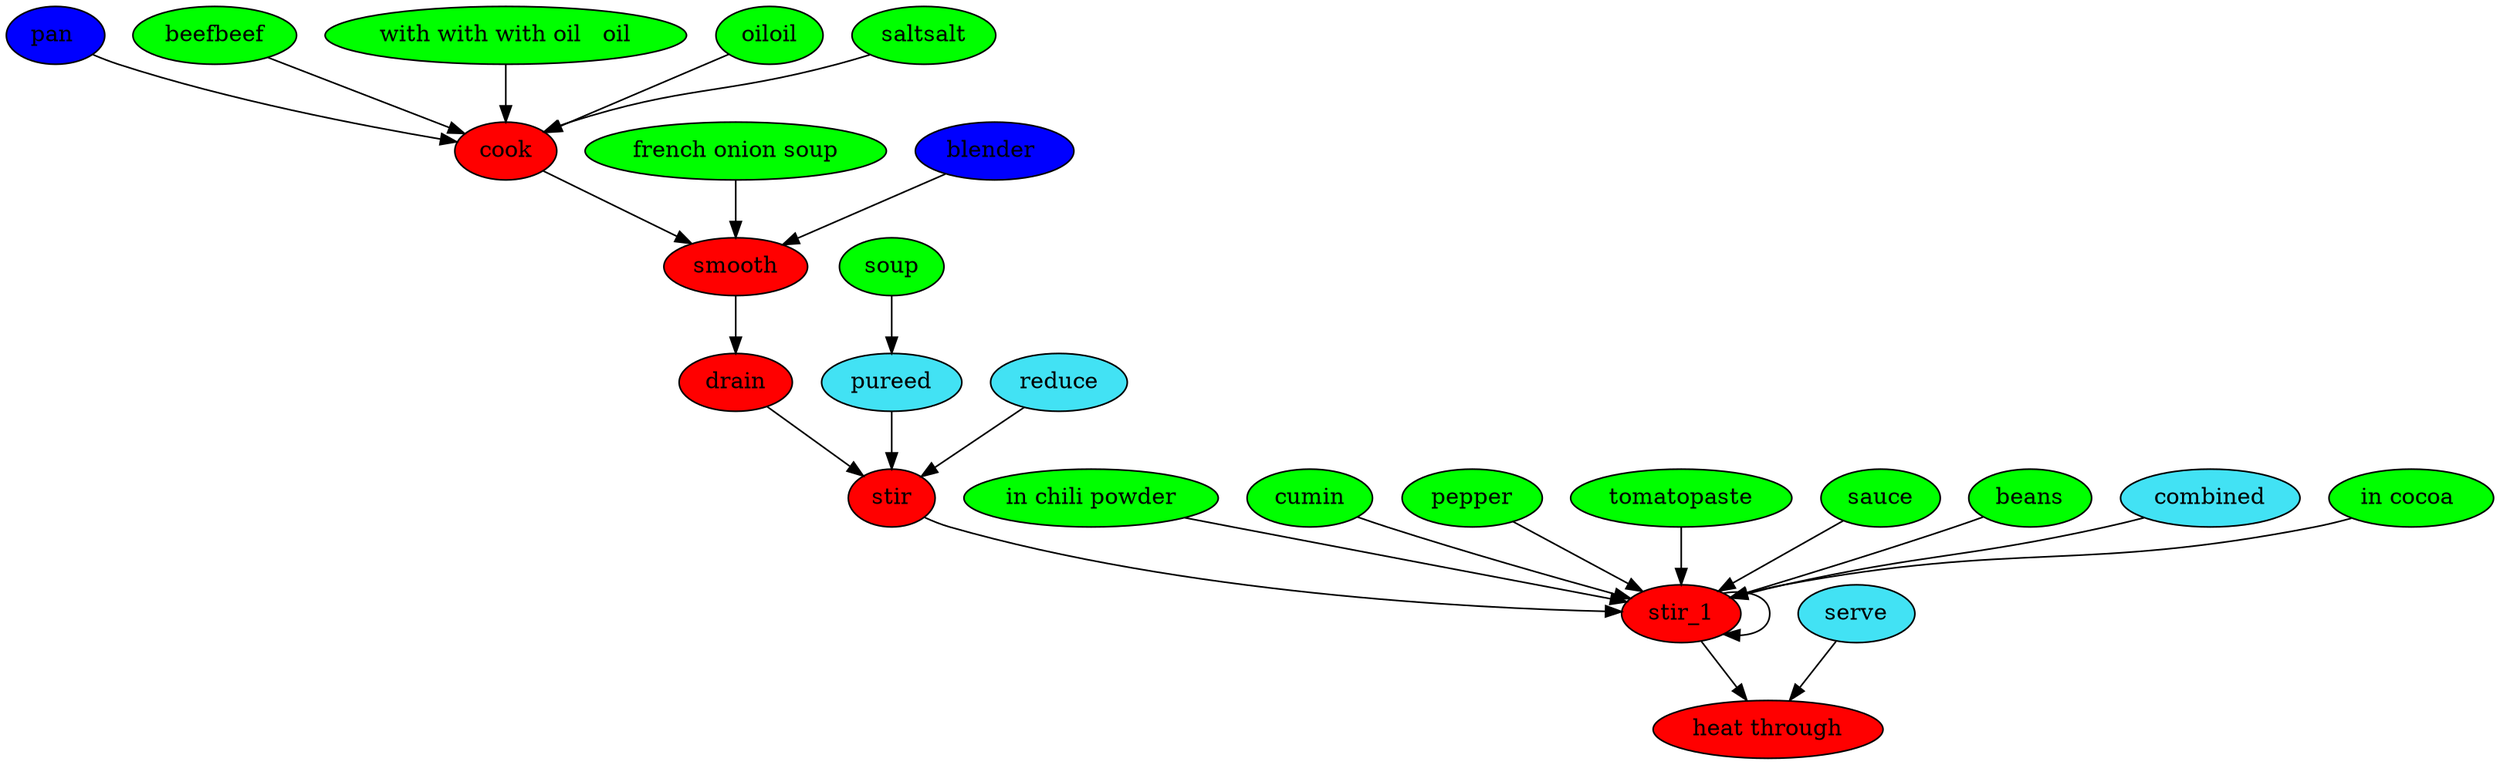digraph G {
"pan " [style=filled, fillcolor="#0000ff"];
cook [style=filled, fillcolor=red];
beefbeef [style=filled, fillcolor=green];
"with with with oil   oil" [style=filled, fillcolor=green];
oiloil [style=filled, fillcolor=green];
saltsalt [style=filled, fillcolor=green];
beefbeef -> cook;
"with with with oil   oil" -> cook;
oiloil -> cook;
saltsalt -> cook;
"pan " -> cook;
"french onion soup" [style=filled, fillcolor=green];
"blender " [style=filled, fillcolor="#0000ff"];
smooth [style=filled, fillcolor=red];
"french onion soup" -> smooth;
"blender " -> smooth;
drain [style=filled, fillcolor=red];
stir [style=filled, fillcolor=red];
pureed [style=filled, fillcolor="#42e2f4"];
soup [style=filled, fillcolor=green];
reduce [style=filled, fillcolor="#42e2f4"];
soup -> pureed;
pureed -> stir;
reduce -> stir;
stir_1 [style=filled, fillcolor=red];
"in chili powder" [style=filled, fillcolor=green];
cumin [style=filled, fillcolor=green];
pepper [style=filled, fillcolor=green];
tomatopaste [style=filled, fillcolor=green];
sauce [style=filled, fillcolor=green];
beans [style=filled, fillcolor=green];
combined [style=filled, fillcolor="#42e2f4"];
"in chili powder" -> stir_1;
cumin -> stir_1;
pepper -> stir_1;
tomatopaste -> stir_1;
sauce -> stir_1;
beans -> stir_1;
combined -> stir_1;
stir_1 [style=filled, fillcolor=red];
"in cocoa " [style=filled, fillcolor=green];
"in cocoa " -> stir_1;
"heat through" [style=filled, fillcolor=red];
serve [style=filled, fillcolor="#42e2f4"];
serve -> "heat through";
cook -> smooth;
smooth -> drain;
drain -> stir;
stir -> stir_1;
stir_1 -> stir_1;
stir_1 -> "heat through";
}
